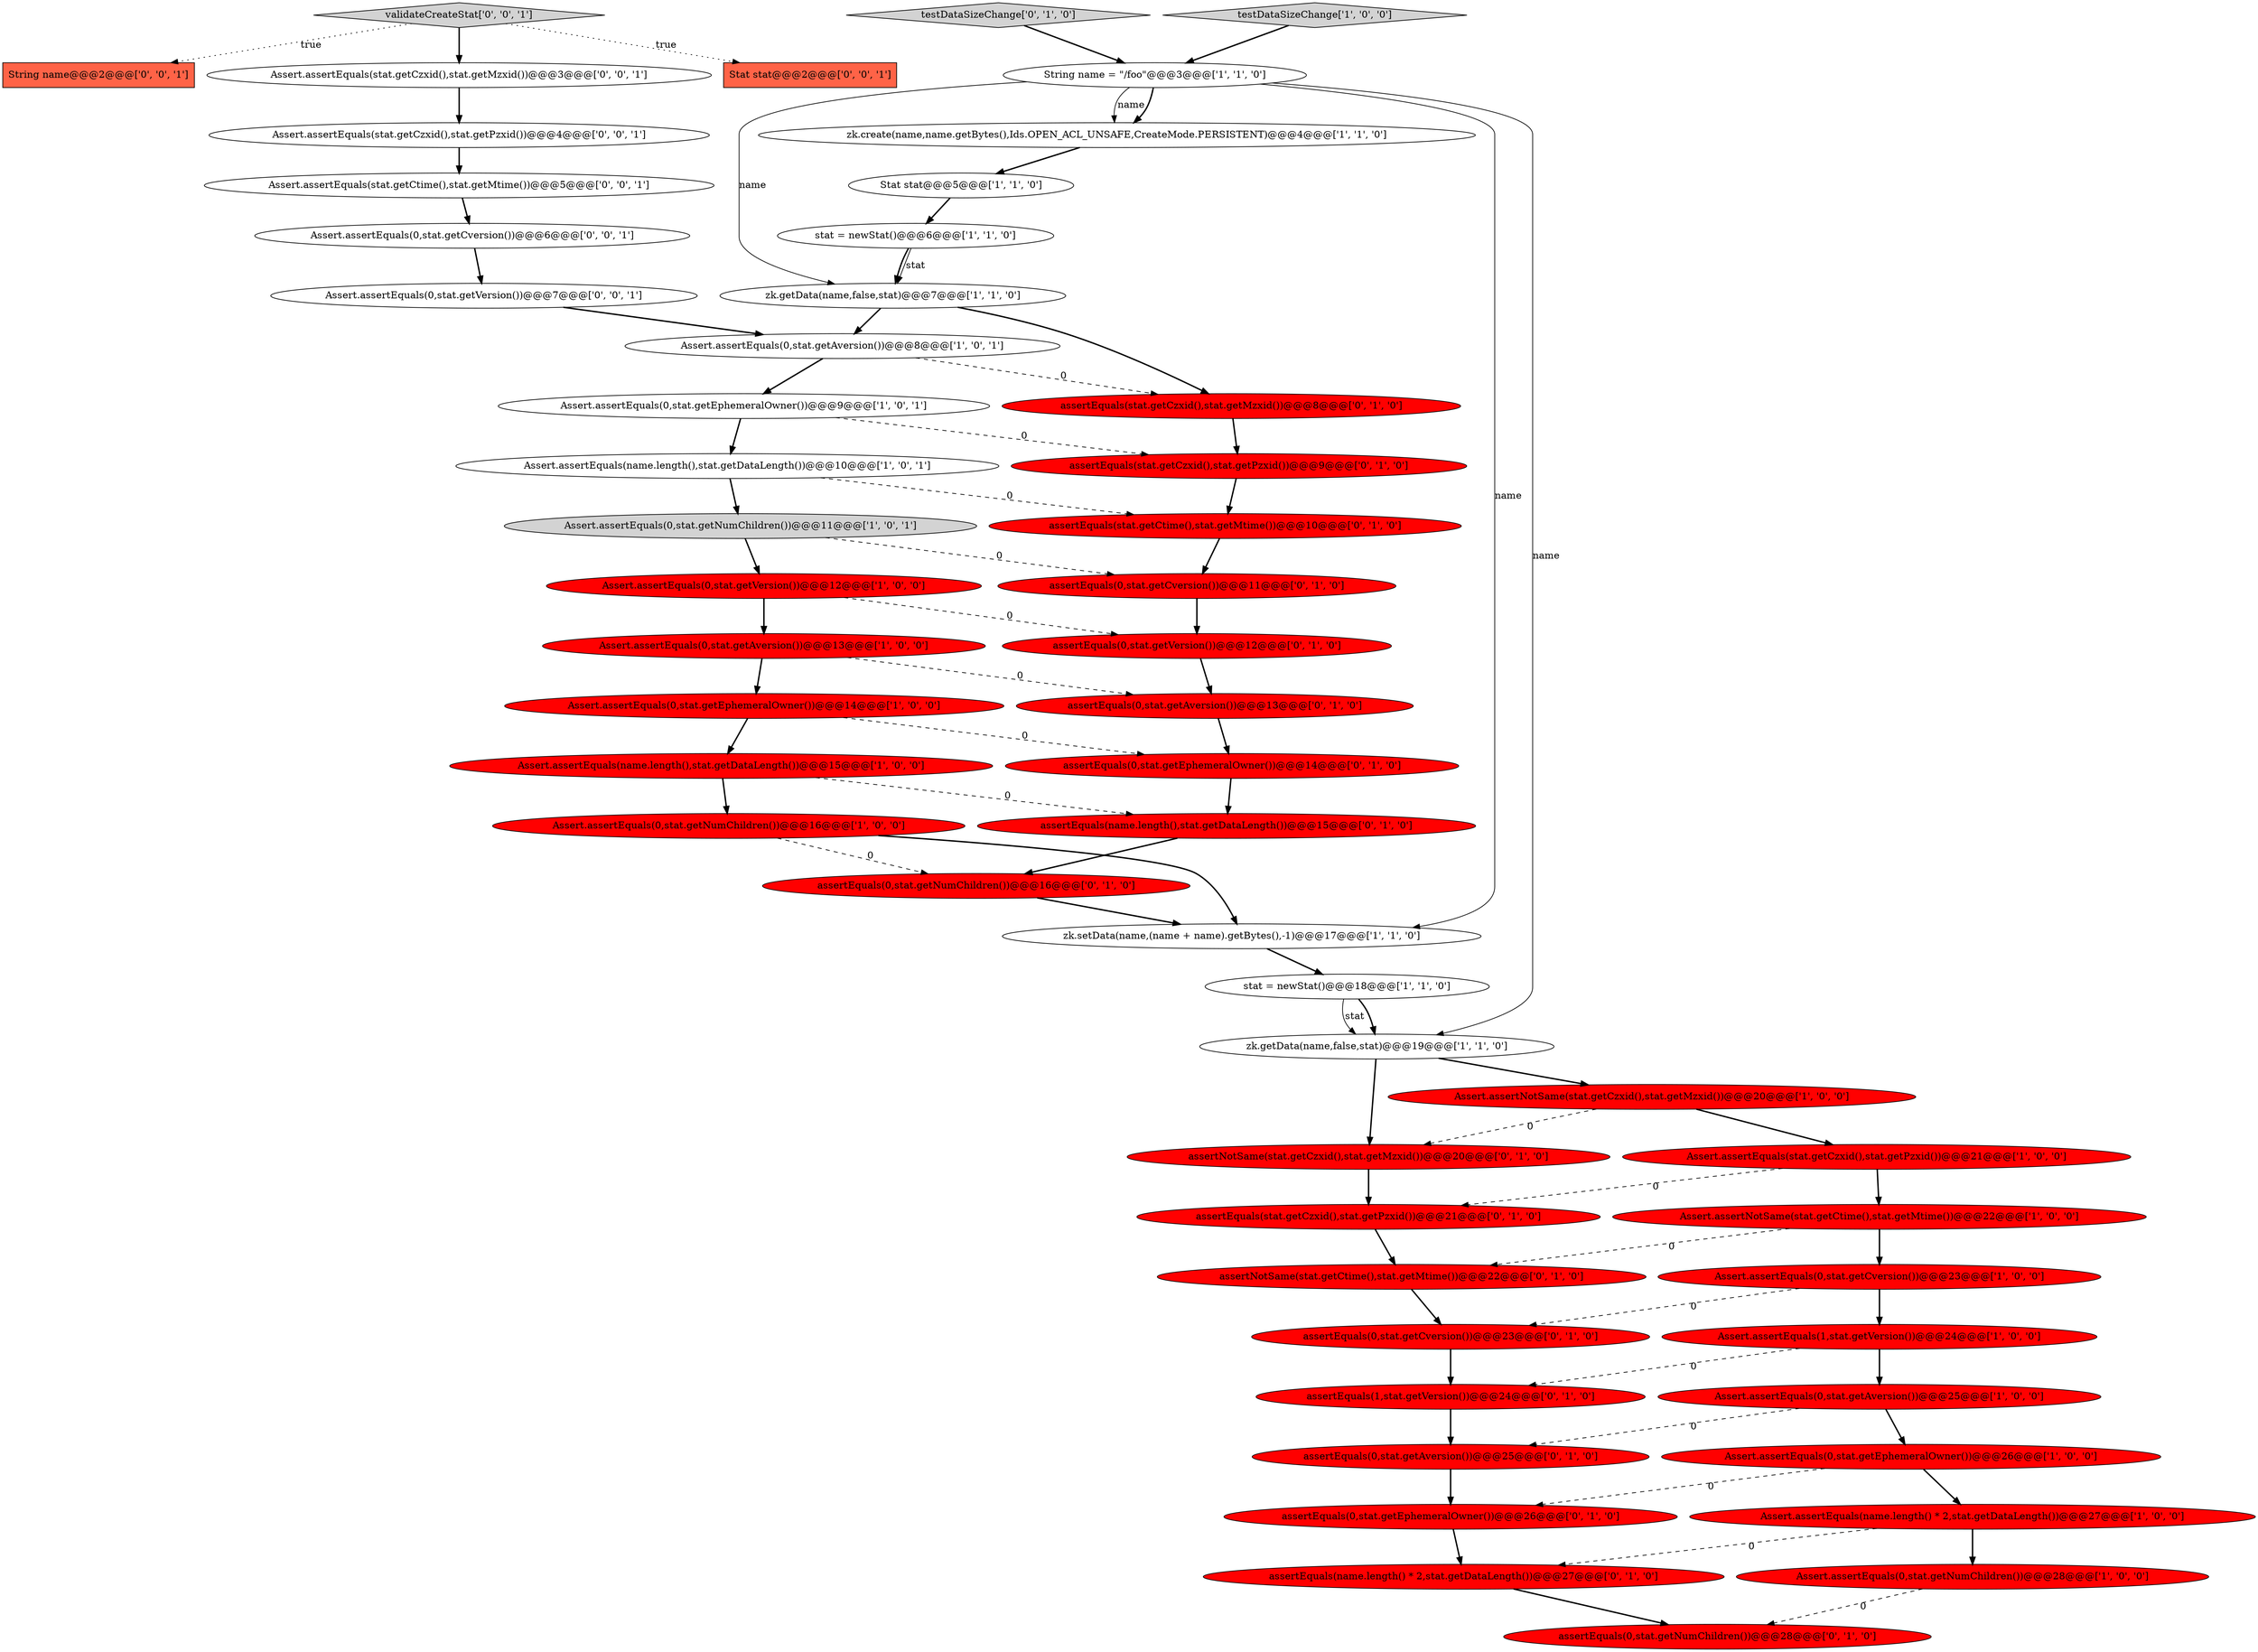 digraph {
21 [style = filled, label = "zk.getData(name,false,stat)@@@19@@@['1', '1', '0']", fillcolor = white, shape = ellipse image = "AAA0AAABBB1BBB"];
38 [style = filled, label = "assertEquals(0,stat.getVersion())@@@12@@@['0', '1', '0']", fillcolor = red, shape = ellipse image = "AAA1AAABBB2BBB"];
43 [style = filled, label = "testDataSizeChange['0', '1', '0']", fillcolor = lightgray, shape = diamond image = "AAA0AAABBB2BBB"];
42 [style = filled, label = "assertNotSame(stat.getCtime(),stat.getMtime())@@@22@@@['0', '1', '0']", fillcolor = red, shape = ellipse image = "AAA1AAABBB2BBB"];
46 [style = filled, label = "String name@@@2@@@['0', '0', '1']", fillcolor = tomato, shape = box image = "AAA0AAABBB3BBB"];
5 [style = filled, label = "testDataSizeChange['1', '0', '0']", fillcolor = lightgray, shape = diamond image = "AAA0AAABBB1BBB"];
6 [style = filled, label = "String name = \"/foo\"@@@3@@@['1', '1', '0']", fillcolor = white, shape = ellipse image = "AAA0AAABBB1BBB"];
50 [style = filled, label = "Assert.assertEquals(0,stat.getCversion())@@@6@@@['0', '0', '1']", fillcolor = white, shape = ellipse image = "AAA0AAABBB3BBB"];
20 [style = filled, label = "Assert.assertEquals(0,stat.getNumChildren())@@@11@@@['1', '0', '1']", fillcolor = lightgray, shape = ellipse image = "AAA0AAABBB1BBB"];
34 [style = filled, label = "assertEquals(name.length() * 2,stat.getDataLength())@@@27@@@['0', '1', '0']", fillcolor = red, shape = ellipse image = "AAA1AAABBB2BBB"];
49 [style = filled, label = "Assert.assertEquals(stat.getCzxid(),stat.getPzxid())@@@4@@@['0', '0', '1']", fillcolor = white, shape = ellipse image = "AAA0AAABBB3BBB"];
11 [style = filled, label = "Assert.assertEquals(stat.getCzxid(),stat.getPzxid())@@@21@@@['1', '0', '0']", fillcolor = red, shape = ellipse image = "AAA1AAABBB1BBB"];
7 [style = filled, label = "stat = newStat()@@@6@@@['1', '1', '0']", fillcolor = white, shape = ellipse image = "AAA0AAABBB1BBB"];
47 [style = filled, label = "Assert.assertEquals(0,stat.getVersion())@@@7@@@['0', '0', '1']", fillcolor = white, shape = ellipse image = "AAA0AAABBB3BBB"];
41 [style = filled, label = "assertNotSame(stat.getCzxid(),stat.getMzxid())@@@20@@@['0', '1', '0']", fillcolor = red, shape = ellipse image = "AAA1AAABBB2BBB"];
52 [style = filled, label = "Assert.assertEquals(stat.getCzxid(),stat.getMzxid())@@@3@@@['0', '0', '1']", fillcolor = white, shape = ellipse image = "AAA0AAABBB3BBB"];
51 [style = filled, label = "Assert.assertEquals(stat.getCtime(),stat.getMtime())@@@5@@@['0', '0', '1']", fillcolor = white, shape = ellipse image = "AAA0AAABBB3BBB"];
36 [style = filled, label = "assertEquals(0,stat.getNumChildren())@@@16@@@['0', '1', '0']", fillcolor = red, shape = ellipse image = "AAA1AAABBB2BBB"];
53 [style = filled, label = "Stat stat@@@2@@@['0', '0', '1']", fillcolor = tomato, shape = box image = "AAA0AAABBB3BBB"];
32 [style = filled, label = "assertEquals(0,stat.getAversion())@@@13@@@['0', '1', '0']", fillcolor = red, shape = ellipse image = "AAA1AAABBB2BBB"];
4 [style = filled, label = "zk.setData(name,(name + name).getBytes(),-1)@@@17@@@['1', '1', '0']", fillcolor = white, shape = ellipse image = "AAA0AAABBB1BBB"];
1 [style = filled, label = "Assert.assertEquals(name.length(),stat.getDataLength())@@@10@@@['1', '0', '1']", fillcolor = white, shape = ellipse image = "AAA0AAABBB1BBB"];
28 [style = filled, label = "assertEquals(stat.getCzxid(),stat.getMzxid())@@@8@@@['0', '1', '0']", fillcolor = red, shape = ellipse image = "AAA1AAABBB2BBB"];
16 [style = filled, label = "Assert.assertEquals(0,stat.getAversion())@@@13@@@['1', '0', '0']", fillcolor = red, shape = ellipse image = "AAA1AAABBB1BBB"];
27 [style = filled, label = "assertEquals(0,stat.getEphemeralOwner())@@@14@@@['0', '1', '0']", fillcolor = red, shape = ellipse image = "AAA1AAABBB2BBB"];
30 [style = filled, label = "assertEquals(0,stat.getNumChildren())@@@28@@@['0', '1', '0']", fillcolor = red, shape = ellipse image = "AAA1AAABBB2BBB"];
48 [style = filled, label = "validateCreateStat['0', '0', '1']", fillcolor = lightgray, shape = diamond image = "AAA0AAABBB3BBB"];
44 [style = filled, label = "assertEquals(stat.getCzxid(),stat.getPzxid())@@@9@@@['0', '1', '0']", fillcolor = red, shape = ellipse image = "AAA1AAABBB2BBB"];
9 [style = filled, label = "Assert.assertEquals(0,stat.getAversion())@@@8@@@['1', '0', '1']", fillcolor = white, shape = ellipse image = "AAA0AAABBB1BBB"];
26 [style = filled, label = "Assert.assertNotSame(stat.getCzxid(),stat.getMzxid())@@@20@@@['1', '0', '0']", fillcolor = red, shape = ellipse image = "AAA1AAABBB1BBB"];
40 [style = filled, label = "assertEquals(0,stat.getAversion())@@@25@@@['0', '1', '0']", fillcolor = red, shape = ellipse image = "AAA1AAABBB2BBB"];
45 [style = filled, label = "assertEquals(name.length(),stat.getDataLength())@@@15@@@['0', '1', '0']", fillcolor = red, shape = ellipse image = "AAA1AAABBB2BBB"];
14 [style = filled, label = "Assert.assertEquals(0,stat.getEphemeralOwner())@@@14@@@['1', '0', '0']", fillcolor = red, shape = ellipse image = "AAA1AAABBB1BBB"];
23 [style = filled, label = "Assert.assertEquals(0,stat.getEphemeralOwner())@@@26@@@['1', '0', '0']", fillcolor = red, shape = ellipse image = "AAA1AAABBB1BBB"];
25 [style = filled, label = "Assert.assertEquals(1,stat.getVersion())@@@24@@@['1', '0', '0']", fillcolor = red, shape = ellipse image = "AAA1AAABBB1BBB"];
3 [style = filled, label = "Assert.assertEquals(0,stat.getAversion())@@@25@@@['1', '0', '0']", fillcolor = red, shape = ellipse image = "AAA1AAABBB1BBB"];
35 [style = filled, label = "assertEquals(stat.getCzxid(),stat.getPzxid())@@@21@@@['0', '1', '0']", fillcolor = red, shape = ellipse image = "AAA1AAABBB2BBB"];
39 [style = filled, label = "assertEquals(0,stat.getEphemeralOwner())@@@26@@@['0', '1', '0']", fillcolor = red, shape = ellipse image = "AAA1AAABBB2BBB"];
15 [style = filled, label = "Assert.assertEquals(name.length(),stat.getDataLength())@@@15@@@['1', '0', '0']", fillcolor = red, shape = ellipse image = "AAA1AAABBB1BBB"];
37 [style = filled, label = "assertEquals(0,stat.getCversion())@@@11@@@['0', '1', '0']", fillcolor = red, shape = ellipse image = "AAA1AAABBB2BBB"];
31 [style = filled, label = "assertEquals(1,stat.getVersion())@@@24@@@['0', '1', '0']", fillcolor = red, shape = ellipse image = "AAA1AAABBB2BBB"];
0 [style = filled, label = "stat = newStat()@@@18@@@['1', '1', '0']", fillcolor = white, shape = ellipse image = "AAA0AAABBB1BBB"];
24 [style = filled, label = "Assert.assertEquals(0,stat.getNumChildren())@@@16@@@['1', '0', '0']", fillcolor = red, shape = ellipse image = "AAA1AAABBB1BBB"];
8 [style = filled, label = "Assert.assertEquals(0,stat.getEphemeralOwner())@@@9@@@['1', '0', '1']", fillcolor = white, shape = ellipse image = "AAA0AAABBB1BBB"];
12 [style = filled, label = "zk.create(name,name.getBytes(),Ids.OPEN_ACL_UNSAFE,CreateMode.PERSISTENT)@@@4@@@['1', '1', '0']", fillcolor = white, shape = ellipse image = "AAA0AAABBB1BBB"];
10 [style = filled, label = "Assert.assertEquals(0,stat.getNumChildren())@@@28@@@['1', '0', '0']", fillcolor = red, shape = ellipse image = "AAA1AAABBB1BBB"];
2 [style = filled, label = "Assert.assertEquals(0,stat.getCversion())@@@23@@@['1', '0', '0']", fillcolor = red, shape = ellipse image = "AAA1AAABBB1BBB"];
19 [style = filled, label = "zk.getData(name,false,stat)@@@7@@@['1', '1', '0']", fillcolor = white, shape = ellipse image = "AAA0AAABBB1BBB"];
18 [style = filled, label = "Assert.assertEquals(name.length() * 2,stat.getDataLength())@@@27@@@['1', '0', '0']", fillcolor = red, shape = ellipse image = "AAA1AAABBB1BBB"];
29 [style = filled, label = "assertEquals(0,stat.getCversion())@@@23@@@['0', '1', '0']", fillcolor = red, shape = ellipse image = "AAA1AAABBB2BBB"];
33 [style = filled, label = "assertEquals(stat.getCtime(),stat.getMtime())@@@10@@@['0', '1', '0']", fillcolor = red, shape = ellipse image = "AAA1AAABBB2BBB"];
13 [style = filled, label = "Assert.assertEquals(0,stat.getVersion())@@@12@@@['1', '0', '0']", fillcolor = red, shape = ellipse image = "AAA1AAABBB1BBB"];
22 [style = filled, label = "Stat stat@@@5@@@['1', '1', '0']", fillcolor = white, shape = ellipse image = "AAA0AAABBB1BBB"];
17 [style = filled, label = "Assert.assertNotSame(stat.getCtime(),stat.getMtime())@@@22@@@['1', '0', '0']", fillcolor = red, shape = ellipse image = "AAA1AAABBB1BBB"];
1->33 [style = dashed, label="0"];
6->4 [style = solid, label="name"];
47->9 [style = bold, label=""];
20->13 [style = bold, label=""];
16->32 [style = dashed, label="0"];
3->40 [style = dashed, label="0"];
52->49 [style = bold, label=""];
35->42 [style = bold, label=""];
39->34 [style = bold, label=""];
29->31 [style = bold, label=""];
9->28 [style = dashed, label="0"];
25->3 [style = bold, label=""];
36->4 [style = bold, label=""];
45->36 [style = bold, label=""];
44->33 [style = bold, label=""];
21->41 [style = bold, label=""];
48->53 [style = dotted, label="true"];
7->19 [style = solid, label="stat"];
1->20 [style = bold, label=""];
49->51 [style = bold, label=""];
32->27 [style = bold, label=""];
0->21 [style = bold, label=""];
13->38 [style = dashed, label="0"];
6->21 [style = solid, label="name"];
20->37 [style = dashed, label="0"];
9->8 [style = bold, label=""];
17->42 [style = dashed, label="0"];
14->27 [style = dashed, label="0"];
42->29 [style = bold, label=""];
34->30 [style = bold, label=""];
0->21 [style = solid, label="stat"];
22->7 [style = bold, label=""];
13->16 [style = bold, label=""];
26->11 [style = bold, label=""];
41->35 [style = bold, label=""];
4->0 [style = bold, label=""];
38->32 [style = bold, label=""];
43->6 [style = bold, label=""];
48->46 [style = dotted, label="true"];
15->45 [style = dashed, label="0"];
6->12 [style = solid, label="name"];
26->41 [style = dashed, label="0"];
8->1 [style = bold, label=""];
48->52 [style = bold, label=""];
18->34 [style = dashed, label="0"];
21->26 [style = bold, label=""];
3->23 [style = bold, label=""];
24->4 [style = bold, label=""];
10->30 [style = dashed, label="0"];
40->39 [style = bold, label=""];
51->50 [style = bold, label=""];
5->6 [style = bold, label=""];
17->2 [style = bold, label=""];
6->19 [style = solid, label="name"];
19->9 [style = bold, label=""];
18->10 [style = bold, label=""];
50->47 [style = bold, label=""];
37->38 [style = bold, label=""];
2->29 [style = dashed, label="0"];
15->24 [style = bold, label=""];
23->39 [style = dashed, label="0"];
27->45 [style = bold, label=""];
28->44 [style = bold, label=""];
25->31 [style = dashed, label="0"];
31->40 [style = bold, label=""];
16->14 [style = bold, label=""];
11->17 [style = bold, label=""];
14->15 [style = bold, label=""];
19->28 [style = bold, label=""];
8->44 [style = dashed, label="0"];
33->37 [style = bold, label=""];
2->25 [style = bold, label=""];
24->36 [style = dashed, label="0"];
7->19 [style = bold, label=""];
23->18 [style = bold, label=""];
12->22 [style = bold, label=""];
11->35 [style = dashed, label="0"];
6->12 [style = bold, label=""];
}
